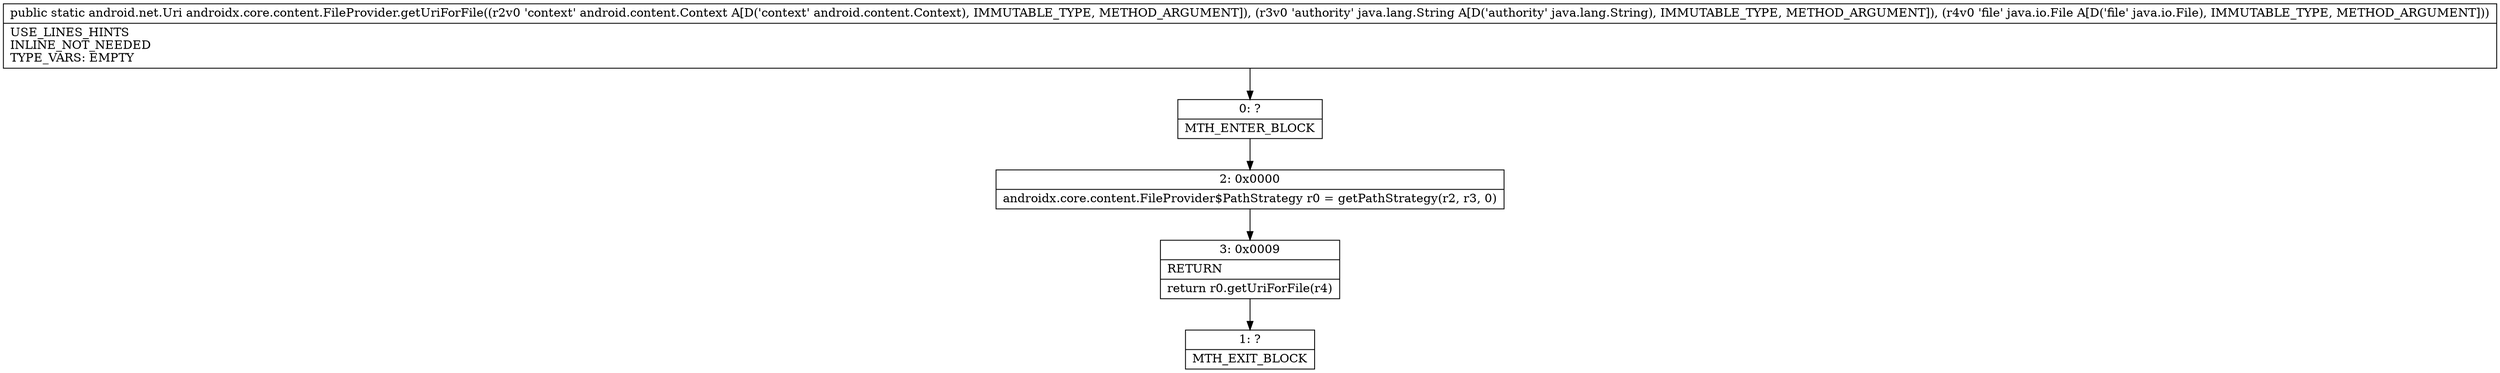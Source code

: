 digraph "CFG forandroidx.core.content.FileProvider.getUriForFile(Landroid\/content\/Context;Ljava\/lang\/String;Ljava\/io\/File;)Landroid\/net\/Uri;" {
Node_0 [shape=record,label="{0\:\ ?|MTH_ENTER_BLOCK\l}"];
Node_2 [shape=record,label="{2\:\ 0x0000|androidx.core.content.FileProvider$PathStrategy r0 = getPathStrategy(r2, r3, 0)\l}"];
Node_3 [shape=record,label="{3\:\ 0x0009|RETURN\l|return r0.getUriForFile(r4)\l}"];
Node_1 [shape=record,label="{1\:\ ?|MTH_EXIT_BLOCK\l}"];
MethodNode[shape=record,label="{public static android.net.Uri androidx.core.content.FileProvider.getUriForFile((r2v0 'context' android.content.Context A[D('context' android.content.Context), IMMUTABLE_TYPE, METHOD_ARGUMENT]), (r3v0 'authority' java.lang.String A[D('authority' java.lang.String), IMMUTABLE_TYPE, METHOD_ARGUMENT]), (r4v0 'file' java.io.File A[D('file' java.io.File), IMMUTABLE_TYPE, METHOD_ARGUMENT]))  | USE_LINES_HINTS\lINLINE_NOT_NEEDED\lTYPE_VARS: EMPTY\l}"];
MethodNode -> Node_0;Node_0 -> Node_2;
Node_2 -> Node_3;
Node_3 -> Node_1;
}

